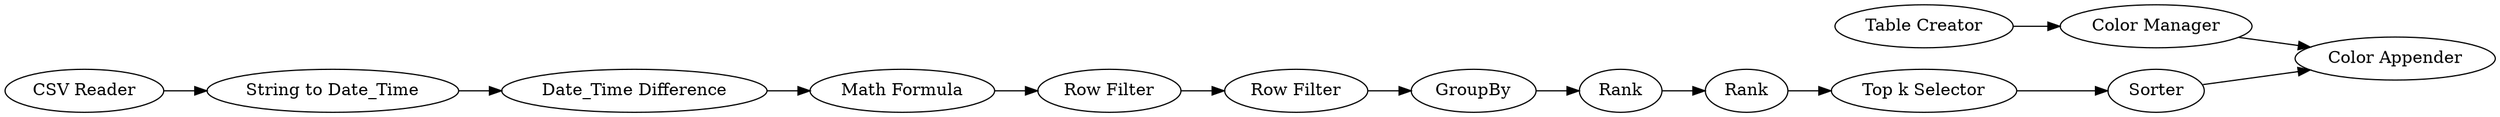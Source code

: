 digraph {
	17 -> 13
	9 -> 8
	10 -> 9
	4 -> 5
	2 -> 10
	3 -> 4
	11 -> 18
	5 -> 6
	8 -> 11
	13 -> 18
	6 -> 7
	1 -> 3
	7 -> 2
	5 [label="Math Formula"]
	13 [label="Color Manager"]
	1 [label="CSV Reader"]
	7 [label="Row Filter"]
	9 [label=Rank]
	11 [label=Sorter]
	4 [label="Date_Time Difference"]
	18 [label="Color Appender"]
	6 [label="Row Filter"]
	8 [label="Top k Selector"]
	17 [label="Table Creator"]
	3 [label="String to Date_Time"]
	2 [label=GroupBy]
	10 [label=Rank]
	rankdir=LR
}
